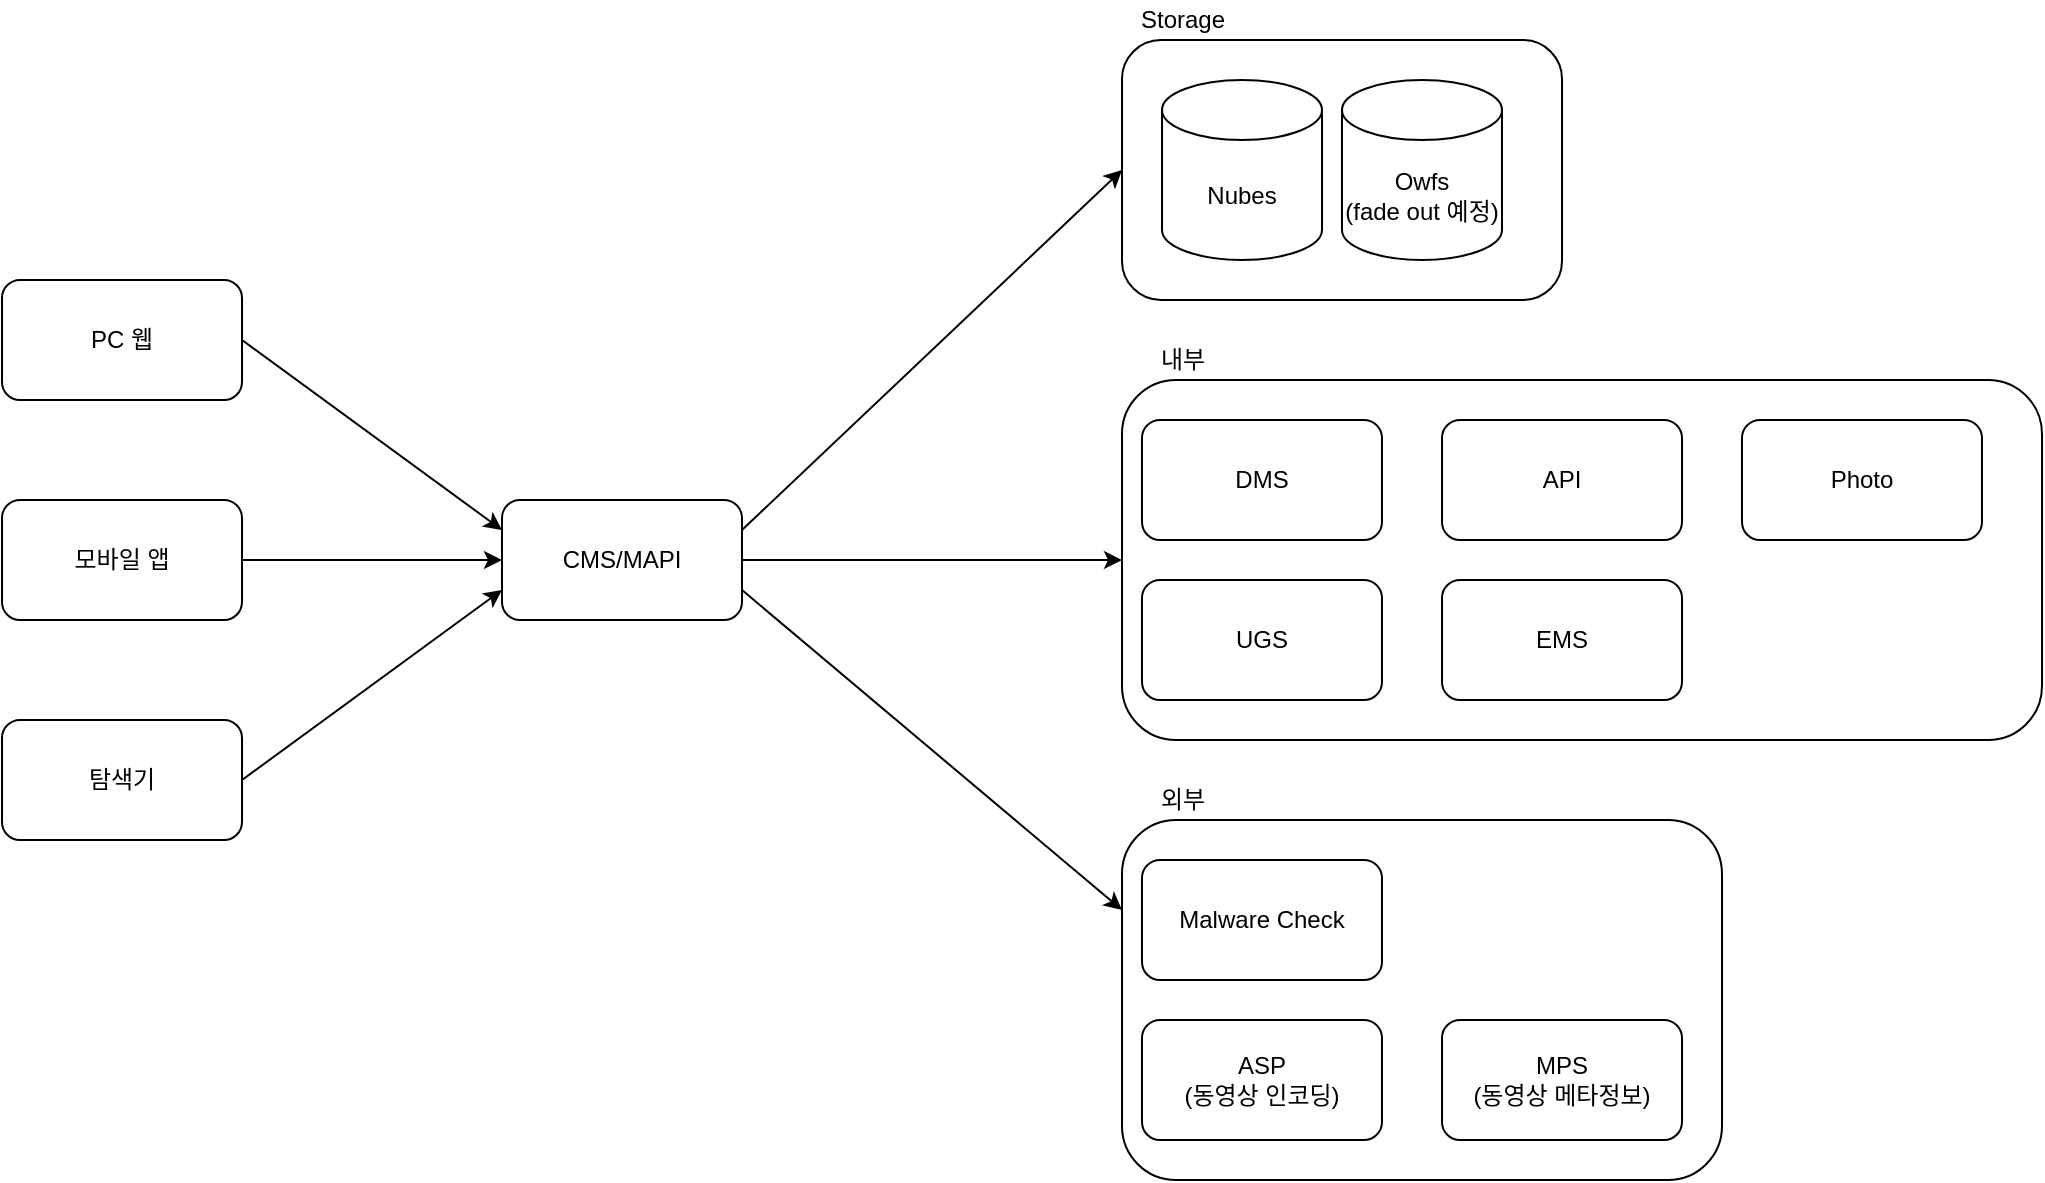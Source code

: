 <mxfile version="14.6.11" type="github">
  <diagram id="kE8mJGLQwn88KNfwknXC" name="Page-1">
    <mxGraphModel dx="1623" dy="1050" grid="0" gridSize="10" guides="0" tooltips="1" connect="0" arrows="0" fold="1" page="1" pageScale="1" pageWidth="827" pageHeight="1169" math="0" shadow="0">
      <root>
        <mxCell id="0" />
        <mxCell id="1" parent="0" />
        <mxCell id="mJZmfWPgpqEshg-i4K1A-1" value="CMS/MAPI" style="rounded=1;whiteSpace=wrap;html=1;" vertex="1" parent="1">
          <mxGeometry x="270" y="380" width="120" height="60" as="geometry" />
        </mxCell>
        <mxCell id="mJZmfWPgpqEshg-i4K1A-19" value="" style="group" vertex="1" connectable="0" parent="1">
          <mxGeometry x="580" y="130" width="220" height="150" as="geometry" />
        </mxCell>
        <mxCell id="mJZmfWPgpqEshg-i4K1A-7" value="" style="rounded=1;whiteSpace=wrap;html=1;" vertex="1" parent="mJZmfWPgpqEshg-i4K1A-19">
          <mxGeometry y="20" width="220" height="130" as="geometry" />
        </mxCell>
        <mxCell id="mJZmfWPgpqEshg-i4K1A-4" value="Owfs&lt;br&gt;(fade out 예정)" style="shape=cylinder3;whiteSpace=wrap;html=1;boundedLbl=1;backgroundOutline=1;size=15;" vertex="1" parent="mJZmfWPgpqEshg-i4K1A-19">
          <mxGeometry x="110" y="40" width="80" height="90" as="geometry" />
        </mxCell>
        <mxCell id="mJZmfWPgpqEshg-i4K1A-5" value="Nubes" style="shape=cylinder3;whiteSpace=wrap;html=1;boundedLbl=1;backgroundOutline=1;size=15;" vertex="1" parent="mJZmfWPgpqEshg-i4K1A-19">
          <mxGeometry x="20" y="40" width="80" height="90" as="geometry" />
        </mxCell>
        <mxCell id="mJZmfWPgpqEshg-i4K1A-8" value="Storage" style="text;html=1;align=center;verticalAlign=middle;resizable=0;points=[];autosize=1;strokeColor=none;" vertex="1" parent="mJZmfWPgpqEshg-i4K1A-19">
          <mxGeometry width="60" height="20" as="geometry" />
        </mxCell>
        <mxCell id="mJZmfWPgpqEshg-i4K1A-16" value="" style="rounded=1;whiteSpace=wrap;html=1;" vertex="1" parent="1">
          <mxGeometry x="580" y="320" width="460" height="180" as="geometry" />
        </mxCell>
        <mxCell id="mJZmfWPgpqEshg-i4K1A-9" value="DMS" style="rounded=1;whiteSpace=wrap;html=1;" vertex="1" parent="1">
          <mxGeometry x="590" y="340" width="120" height="60" as="geometry" />
        </mxCell>
        <mxCell id="mJZmfWPgpqEshg-i4K1A-10" value="UGS" style="rounded=1;whiteSpace=wrap;html=1;" vertex="1" parent="1">
          <mxGeometry x="590" y="420" width="120" height="60" as="geometry" />
        </mxCell>
        <mxCell id="mJZmfWPgpqEshg-i4K1A-11" value="API" style="rounded=1;whiteSpace=wrap;html=1;" vertex="1" parent="1">
          <mxGeometry x="740" y="340" width="120" height="60" as="geometry" />
        </mxCell>
        <mxCell id="mJZmfWPgpqEshg-i4K1A-12" value="EMS" style="rounded=1;whiteSpace=wrap;html=1;" vertex="1" parent="1">
          <mxGeometry x="740" y="420" width="120" height="60" as="geometry" />
        </mxCell>
        <mxCell id="mJZmfWPgpqEshg-i4K1A-17" value="내부" style="text;html=1;align=center;verticalAlign=middle;resizable=0;points=[];autosize=1;strokeColor=none;" vertex="1" parent="1">
          <mxGeometry x="590" y="300" width="40" height="20" as="geometry" />
        </mxCell>
        <mxCell id="mJZmfWPgpqEshg-i4K1A-23" value="Photo" style="rounded=1;whiteSpace=wrap;html=1;" vertex="1" parent="1">
          <mxGeometry x="890" y="340" width="120" height="60" as="geometry" />
        </mxCell>
        <mxCell id="mJZmfWPgpqEshg-i4K1A-24" value="" style="endArrow=classic;html=1;exitX=1;exitY=0.25;exitDx=0;exitDy=0;entryX=0;entryY=0.5;entryDx=0;entryDy=0;" edge="1" parent="1" source="mJZmfWPgpqEshg-i4K1A-1" target="mJZmfWPgpqEshg-i4K1A-7">
          <mxGeometry width="50" height="50" relative="1" as="geometry">
            <mxPoint x="480" y="460" as="sourcePoint" />
            <mxPoint x="530" y="410" as="targetPoint" />
          </mxGeometry>
        </mxCell>
        <mxCell id="mJZmfWPgpqEshg-i4K1A-25" value="" style="endArrow=classic;html=1;exitX=1;exitY=0.5;exitDx=0;exitDy=0;entryX=0;entryY=0.5;entryDx=0;entryDy=0;" edge="1" parent="1" source="mJZmfWPgpqEshg-i4K1A-1" target="mJZmfWPgpqEshg-i4K1A-16">
          <mxGeometry width="50" height="50" relative="1" as="geometry">
            <mxPoint x="400" y="405" as="sourcePoint" />
            <mxPoint x="590" y="225" as="targetPoint" />
          </mxGeometry>
        </mxCell>
        <mxCell id="mJZmfWPgpqEshg-i4K1A-26" value="" style="endArrow=classic;html=1;exitX=1;exitY=0.75;exitDx=0;exitDy=0;entryX=0;entryY=0.25;entryDx=0;entryDy=0;" edge="1" parent="1" source="mJZmfWPgpqEshg-i4K1A-1" target="mJZmfWPgpqEshg-i4K1A-20">
          <mxGeometry width="50" height="50" relative="1" as="geometry">
            <mxPoint x="400" y="420" as="sourcePoint" />
            <mxPoint x="590" y="420" as="targetPoint" />
          </mxGeometry>
        </mxCell>
        <mxCell id="mJZmfWPgpqEshg-i4K1A-20" value="" style="rounded=1;whiteSpace=wrap;html=1;" vertex="1" parent="1">
          <mxGeometry x="580" y="540" width="300" height="180" as="geometry" />
        </mxCell>
        <mxCell id="mJZmfWPgpqEshg-i4K1A-13" value="Malware Check" style="rounded=1;whiteSpace=wrap;html=1;" vertex="1" parent="1">
          <mxGeometry x="590" y="560" width="120" height="60" as="geometry" />
        </mxCell>
        <mxCell id="mJZmfWPgpqEshg-i4K1A-14" value="ASP&lt;br&gt;(동영상 인코딩)" style="rounded=1;whiteSpace=wrap;html=1;" vertex="1" parent="1">
          <mxGeometry x="590" y="640" width="120" height="60" as="geometry" />
        </mxCell>
        <mxCell id="mJZmfWPgpqEshg-i4K1A-15" value="MPS&lt;br&gt;(동영상 메타정보)" style="rounded=1;whiteSpace=wrap;html=1;" vertex="1" parent="1">
          <mxGeometry x="740" y="640" width="120" height="60" as="geometry" />
        </mxCell>
        <mxCell id="mJZmfWPgpqEshg-i4K1A-21" value="외부" style="text;html=1;align=center;verticalAlign=middle;resizable=0;points=[];autosize=1;strokeColor=none;" vertex="1" parent="1">
          <mxGeometry x="590" y="520" width="40" height="20" as="geometry" />
        </mxCell>
        <mxCell id="mJZmfWPgpqEshg-i4K1A-27" value="PC 웹" style="rounded=1;whiteSpace=wrap;html=1;" vertex="1" parent="1">
          <mxGeometry x="20" y="270" width="120" height="60" as="geometry" />
        </mxCell>
        <mxCell id="mJZmfWPgpqEshg-i4K1A-28" value="모바일 앱" style="rounded=1;whiteSpace=wrap;html=1;" vertex="1" parent="1">
          <mxGeometry x="20" y="380" width="120" height="60" as="geometry" />
        </mxCell>
        <mxCell id="mJZmfWPgpqEshg-i4K1A-29" value="탐색기" style="rounded=1;whiteSpace=wrap;html=1;" vertex="1" parent="1">
          <mxGeometry x="20" y="490" width="120" height="60" as="geometry" />
        </mxCell>
        <mxCell id="mJZmfWPgpqEshg-i4K1A-30" value="" style="endArrow=classic;html=1;exitX=1;exitY=0.5;exitDx=0;exitDy=0;entryX=0;entryY=0.25;entryDx=0;entryDy=0;" edge="1" parent="1" source="mJZmfWPgpqEshg-i4K1A-27" target="mJZmfWPgpqEshg-i4K1A-1">
          <mxGeometry width="50" height="50" relative="1" as="geometry">
            <mxPoint x="270" y="260" as="sourcePoint" />
            <mxPoint x="320" y="210" as="targetPoint" />
          </mxGeometry>
        </mxCell>
        <mxCell id="mJZmfWPgpqEshg-i4K1A-31" value="" style="endArrow=classic;html=1;exitX=1;exitY=0.5;exitDx=0;exitDy=0;entryX=0;entryY=0.5;entryDx=0;entryDy=0;" edge="1" parent="1" source="mJZmfWPgpqEshg-i4K1A-28" target="mJZmfWPgpqEshg-i4K1A-1">
          <mxGeometry width="50" height="50" relative="1" as="geometry">
            <mxPoint x="150" y="310" as="sourcePoint" />
            <mxPoint x="280" y="405" as="targetPoint" />
          </mxGeometry>
        </mxCell>
        <mxCell id="mJZmfWPgpqEshg-i4K1A-32" value="" style="endArrow=classic;html=1;exitX=1;exitY=0.5;exitDx=0;exitDy=0;entryX=0;entryY=0.75;entryDx=0;entryDy=0;" edge="1" parent="1" source="mJZmfWPgpqEshg-i4K1A-29" target="mJZmfWPgpqEshg-i4K1A-1">
          <mxGeometry width="50" height="50" relative="1" as="geometry">
            <mxPoint x="150" y="420" as="sourcePoint" />
            <mxPoint x="280" y="480" as="targetPoint" />
          </mxGeometry>
        </mxCell>
      </root>
    </mxGraphModel>
  </diagram>
</mxfile>

